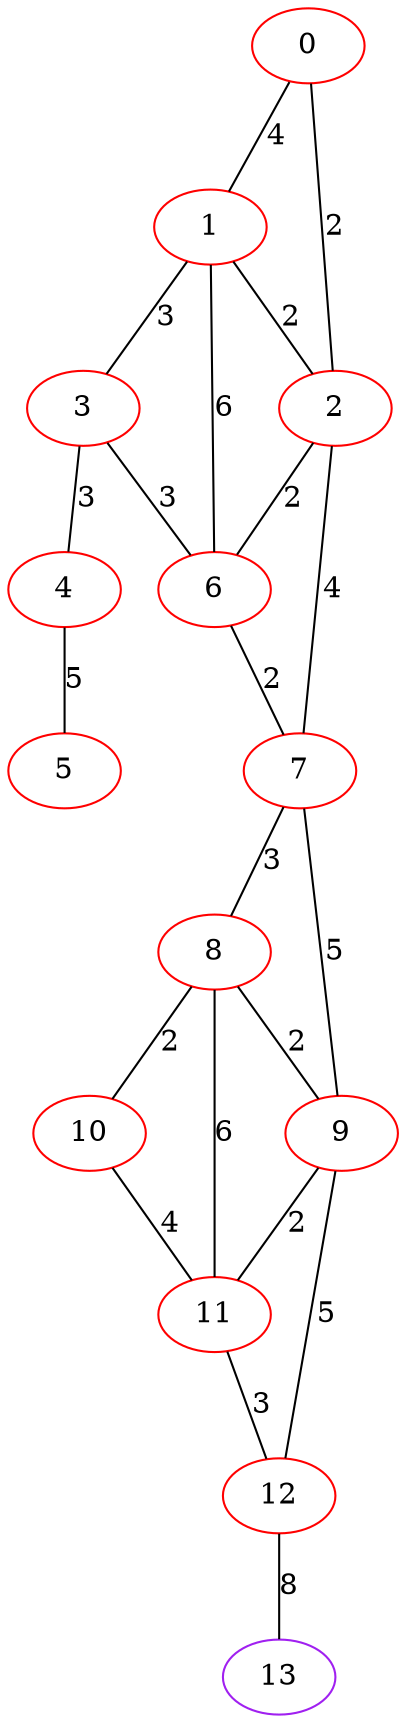 graph "" {
0 [color=red, weight=1];
1 [color=red, weight=1];
2 [color=red, weight=1];
3 [color=red, weight=1];
4 [color=red, weight=1];
5 [color=red, weight=1];
6 [color=red, weight=1];
7 [color=red, weight=1];
8 [color=red, weight=1];
9 [color=red, weight=1];
10 [color=red, weight=1];
11 [color=red, weight=1];
12 [color=red, weight=1];
13 [color=purple, weight=4];
0 -- 1  [key=0, label=4];
0 -- 2  [key=0, label=2];
1 -- 2  [key=0, label=2];
1 -- 3  [key=0, label=3];
1 -- 6  [key=0, label=6];
2 -- 6  [key=0, label=2];
2 -- 7  [key=0, label=4];
3 -- 4  [key=0, label=3];
3 -- 6  [key=0, label=3];
4 -- 5  [key=0, label=5];
6 -- 7  [key=0, label=2];
7 -- 8  [key=0, label=3];
7 -- 9  [key=0, label=5];
8 -- 9  [key=0, label=2];
8 -- 10  [key=0, label=2];
8 -- 11  [key=0, label=6];
9 -- 11  [key=0, label=2];
9 -- 12  [key=0, label=5];
10 -- 11  [key=0, label=4];
11 -- 12  [key=0, label=3];
12 -- 13  [key=0, label=8];
}
